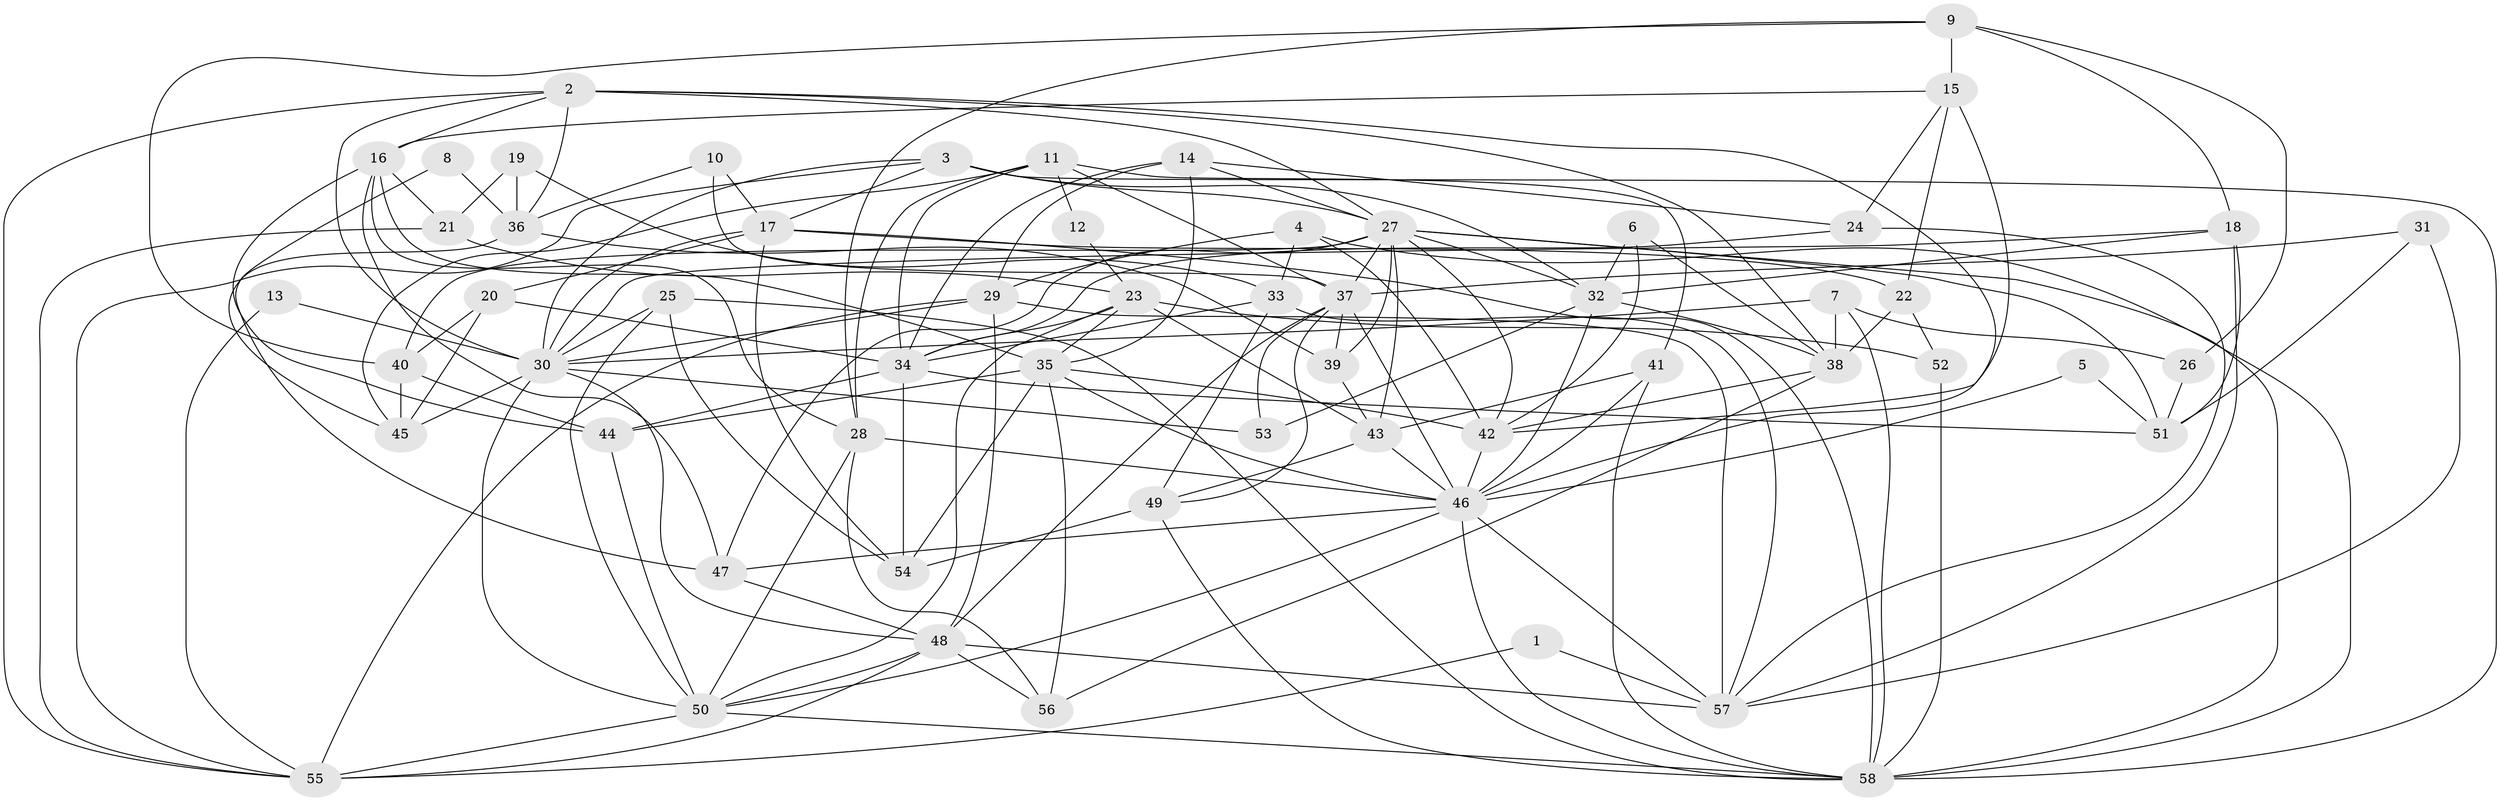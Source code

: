 // original degree distribution, {5: 0.19827586206896552, 3: 0.27586206896551724, 7: 0.02586206896551724, 4: 0.23275862068965517, 2: 0.13793103448275862, 6: 0.1206896551724138, 8: 0.008620689655172414}
// Generated by graph-tools (version 1.1) at 2025/50/03/09/25 03:50:12]
// undirected, 58 vertices, 162 edges
graph export_dot {
graph [start="1"]
  node [color=gray90,style=filled];
  1;
  2;
  3;
  4;
  5;
  6;
  7;
  8;
  9;
  10;
  11;
  12;
  13;
  14;
  15;
  16;
  17;
  18;
  19;
  20;
  21;
  22;
  23;
  24;
  25;
  26;
  27;
  28;
  29;
  30;
  31;
  32;
  33;
  34;
  35;
  36;
  37;
  38;
  39;
  40;
  41;
  42;
  43;
  44;
  45;
  46;
  47;
  48;
  49;
  50;
  51;
  52;
  53;
  54;
  55;
  56;
  57;
  58;
  1 -- 55 [weight=1.0];
  1 -- 57 [weight=1.0];
  2 -- 16 [weight=1.0];
  2 -- 27 [weight=1.0];
  2 -- 30 [weight=1.0];
  2 -- 36 [weight=1.0];
  2 -- 38 [weight=1.0];
  2 -- 46 [weight=1.0];
  2 -- 55 [weight=1.0];
  3 -- 17 [weight=1.0];
  3 -- 27 [weight=1.0];
  3 -- 30 [weight=1.0];
  3 -- 32 [weight=1.0];
  3 -- 55 [weight=1.0];
  3 -- 58 [weight=1.0];
  4 -- 29 [weight=1.0];
  4 -- 33 [weight=1.0];
  4 -- 42 [weight=1.0];
  4 -- 58 [weight=1.0];
  5 -- 46 [weight=1.0];
  5 -- 51 [weight=1.0];
  6 -- 32 [weight=1.0];
  6 -- 38 [weight=1.0];
  6 -- 42 [weight=1.0];
  7 -- 26 [weight=1.0];
  7 -- 30 [weight=1.0];
  7 -- 38 [weight=1.0];
  7 -- 58 [weight=1.0];
  8 -- 36 [weight=1.0];
  8 -- 47 [weight=1.0];
  9 -- 15 [weight=1.0];
  9 -- 18 [weight=1.0];
  9 -- 26 [weight=1.0];
  9 -- 28 [weight=1.0];
  9 -- 40 [weight=1.0];
  10 -- 17 [weight=1.0];
  10 -- 36 [weight=1.0];
  10 -- 37 [weight=1.0];
  11 -- 12 [weight=1.0];
  11 -- 28 [weight=1.0];
  11 -- 34 [weight=1.0];
  11 -- 37 [weight=1.0];
  11 -- 41 [weight=1.0];
  11 -- 45 [weight=1.0];
  12 -- 23 [weight=1.0];
  13 -- 30 [weight=1.0];
  13 -- 55 [weight=1.0];
  14 -- 24 [weight=1.0];
  14 -- 27 [weight=1.0];
  14 -- 29 [weight=1.0];
  14 -- 34 [weight=1.0];
  14 -- 35 [weight=1.0];
  15 -- 16 [weight=1.0];
  15 -- 22 [weight=1.0];
  15 -- 24 [weight=1.0];
  15 -- 42 [weight=1.0];
  16 -- 21 [weight=1.0];
  16 -- 28 [weight=1.0];
  16 -- 35 [weight=1.0];
  16 -- 44 [weight=1.0];
  16 -- 47 [weight=1.0];
  17 -- 20 [weight=1.0];
  17 -- 22 [weight=2.0];
  17 -- 30 [weight=1.0];
  17 -- 54 [weight=1.0];
  17 -- 58 [weight=1.0];
  18 -- 30 [weight=1.0];
  18 -- 32 [weight=1.0];
  18 -- 51 [weight=1.0];
  18 -- 57 [weight=1.0];
  19 -- 21 [weight=1.0];
  19 -- 33 [weight=1.0];
  19 -- 36 [weight=1.0];
  20 -- 34 [weight=1.0];
  20 -- 40 [weight=1.0];
  20 -- 45 [weight=1.0];
  21 -- 23 [weight=1.0];
  21 -- 55 [weight=1.0];
  22 -- 38 [weight=1.0];
  22 -- 52 [weight=1.0];
  23 -- 34 [weight=1.0];
  23 -- 35 [weight=1.0];
  23 -- 43 [weight=1.0];
  23 -- 50 [weight=1.0];
  23 -- 52 [weight=1.0];
  24 -- 34 [weight=1.0];
  24 -- 57 [weight=1.0];
  25 -- 30 [weight=1.0];
  25 -- 50 [weight=1.0];
  25 -- 54 [weight=1.0];
  25 -- 58 [weight=1.0];
  26 -- 51 [weight=1.0];
  27 -- 32 [weight=1.0];
  27 -- 37 [weight=1.0];
  27 -- 39 [weight=1.0];
  27 -- 40 [weight=1.0];
  27 -- 42 [weight=1.0];
  27 -- 43 [weight=1.0];
  27 -- 47 [weight=1.0];
  27 -- 51 [weight=1.0];
  27 -- 58 [weight=1.0];
  28 -- 46 [weight=2.0];
  28 -- 50 [weight=1.0];
  28 -- 56 [weight=1.0];
  29 -- 30 [weight=1.0];
  29 -- 48 [weight=1.0];
  29 -- 55 [weight=1.0];
  29 -- 57 [weight=1.0];
  30 -- 45 [weight=1.0];
  30 -- 48 [weight=1.0];
  30 -- 50 [weight=2.0];
  30 -- 53 [weight=1.0];
  31 -- 37 [weight=1.0];
  31 -- 51 [weight=1.0];
  31 -- 57 [weight=1.0];
  32 -- 38 [weight=1.0];
  32 -- 46 [weight=1.0];
  32 -- 53 [weight=1.0];
  33 -- 34 [weight=1.0];
  33 -- 49 [weight=1.0];
  33 -- 57 [weight=1.0];
  34 -- 44 [weight=1.0];
  34 -- 51 [weight=1.0];
  34 -- 54 [weight=1.0];
  35 -- 42 [weight=1.0];
  35 -- 44 [weight=1.0];
  35 -- 46 [weight=1.0];
  35 -- 54 [weight=1.0];
  35 -- 56 [weight=1.0];
  36 -- 39 [weight=1.0];
  36 -- 45 [weight=1.0];
  37 -- 39 [weight=1.0];
  37 -- 46 [weight=1.0];
  37 -- 48 [weight=1.0];
  37 -- 49 [weight=1.0];
  37 -- 53 [weight=1.0];
  38 -- 42 [weight=1.0];
  38 -- 56 [weight=1.0];
  39 -- 43 [weight=1.0];
  40 -- 44 [weight=1.0];
  40 -- 45 [weight=1.0];
  41 -- 43 [weight=1.0];
  41 -- 46 [weight=1.0];
  41 -- 58 [weight=1.0];
  42 -- 46 [weight=1.0];
  43 -- 46 [weight=1.0];
  43 -- 49 [weight=1.0];
  44 -- 50 [weight=1.0];
  46 -- 47 [weight=1.0];
  46 -- 50 [weight=1.0];
  46 -- 57 [weight=1.0];
  46 -- 58 [weight=1.0];
  47 -- 48 [weight=1.0];
  48 -- 50 [weight=1.0];
  48 -- 55 [weight=1.0];
  48 -- 56 [weight=1.0];
  48 -- 57 [weight=2.0];
  49 -- 54 [weight=1.0];
  49 -- 58 [weight=1.0];
  50 -- 55 [weight=1.0];
  50 -- 58 [weight=1.0];
  52 -- 58 [weight=1.0];
}
